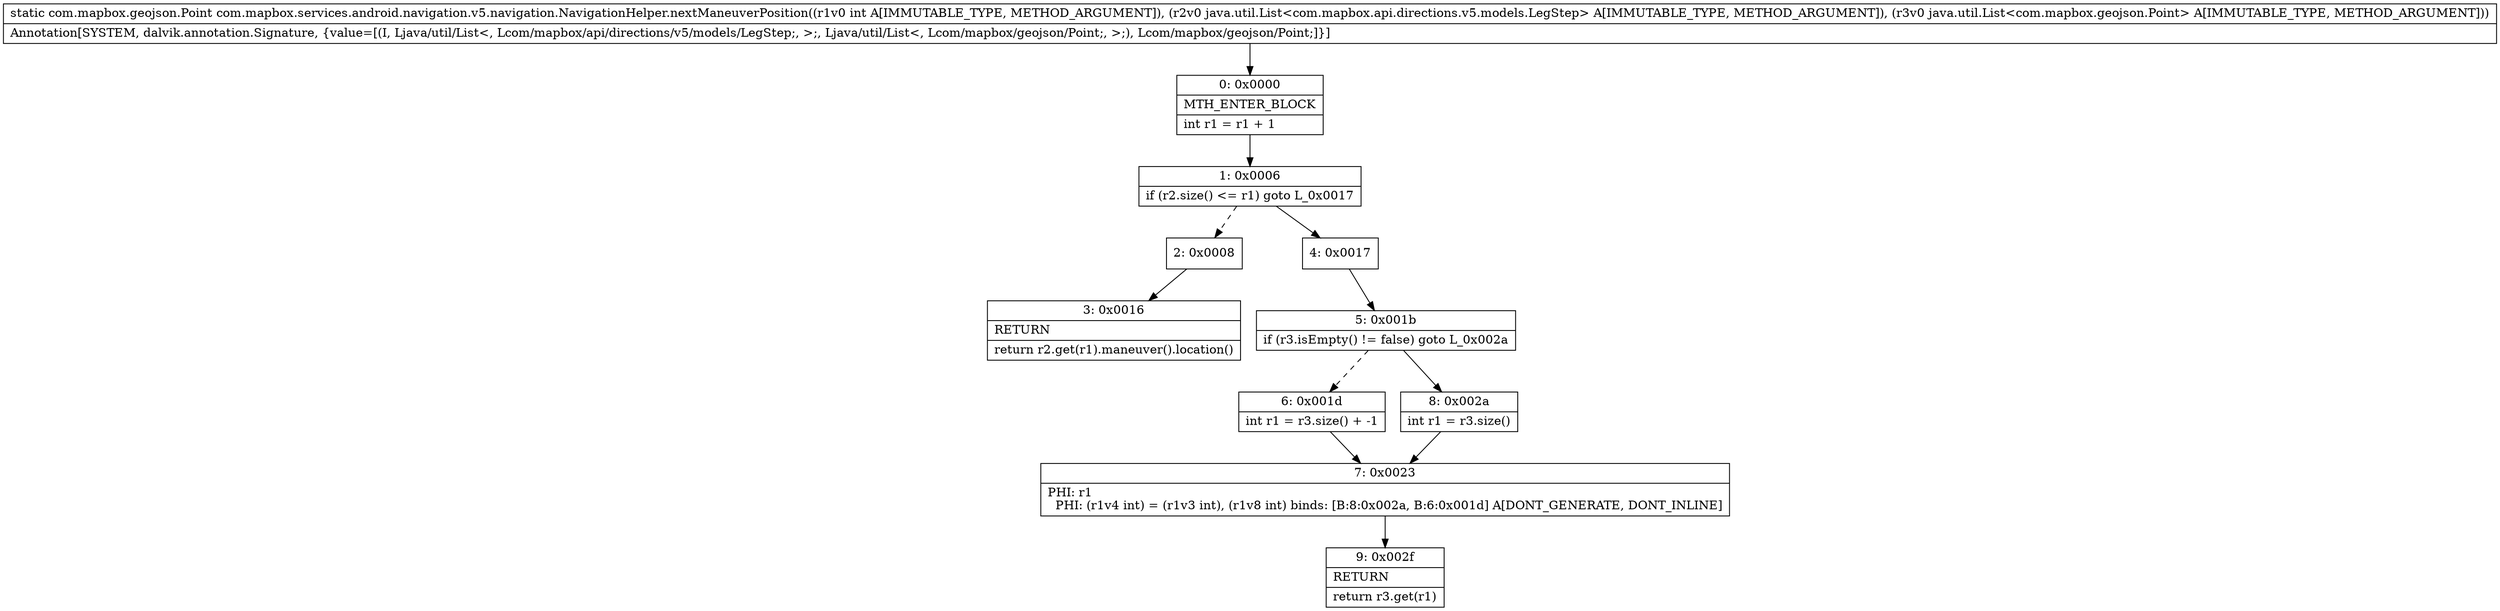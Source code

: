 digraph "CFG forcom.mapbox.services.android.navigation.v5.navigation.NavigationHelper.nextManeuverPosition(ILjava\/util\/List;Ljava\/util\/List;)Lcom\/mapbox\/geojson\/Point;" {
Node_0 [shape=record,label="{0\:\ 0x0000|MTH_ENTER_BLOCK\l|int r1 = r1 + 1\l}"];
Node_1 [shape=record,label="{1\:\ 0x0006|if (r2.size() \<= r1) goto L_0x0017\l}"];
Node_2 [shape=record,label="{2\:\ 0x0008}"];
Node_3 [shape=record,label="{3\:\ 0x0016|RETURN\l|return r2.get(r1).maneuver().location()\l}"];
Node_4 [shape=record,label="{4\:\ 0x0017}"];
Node_5 [shape=record,label="{5\:\ 0x001b|if (r3.isEmpty() != false) goto L_0x002a\l}"];
Node_6 [shape=record,label="{6\:\ 0x001d|int r1 = r3.size() + \-1\l}"];
Node_7 [shape=record,label="{7\:\ 0x0023|PHI: r1 \l  PHI: (r1v4 int) = (r1v3 int), (r1v8 int) binds: [B:8:0x002a, B:6:0x001d] A[DONT_GENERATE, DONT_INLINE]\l}"];
Node_8 [shape=record,label="{8\:\ 0x002a|int r1 = r3.size()\l}"];
Node_9 [shape=record,label="{9\:\ 0x002f|RETURN\l|return r3.get(r1)\l}"];
MethodNode[shape=record,label="{static com.mapbox.geojson.Point com.mapbox.services.android.navigation.v5.navigation.NavigationHelper.nextManeuverPosition((r1v0 int A[IMMUTABLE_TYPE, METHOD_ARGUMENT]), (r2v0 java.util.List\<com.mapbox.api.directions.v5.models.LegStep\> A[IMMUTABLE_TYPE, METHOD_ARGUMENT]), (r3v0 java.util.List\<com.mapbox.geojson.Point\> A[IMMUTABLE_TYPE, METHOD_ARGUMENT]))  | Annotation[SYSTEM, dalvik.annotation.Signature, \{value=[(I, Ljava\/util\/List\<, Lcom\/mapbox\/api\/directions\/v5\/models\/LegStep;, \>;, Ljava\/util\/List\<, Lcom\/mapbox\/geojson\/Point;, \>;), Lcom\/mapbox\/geojson\/Point;]\}]\l}"];
MethodNode -> Node_0;
Node_0 -> Node_1;
Node_1 -> Node_2[style=dashed];
Node_1 -> Node_4;
Node_2 -> Node_3;
Node_4 -> Node_5;
Node_5 -> Node_6[style=dashed];
Node_5 -> Node_8;
Node_6 -> Node_7;
Node_7 -> Node_9;
Node_8 -> Node_7;
}

